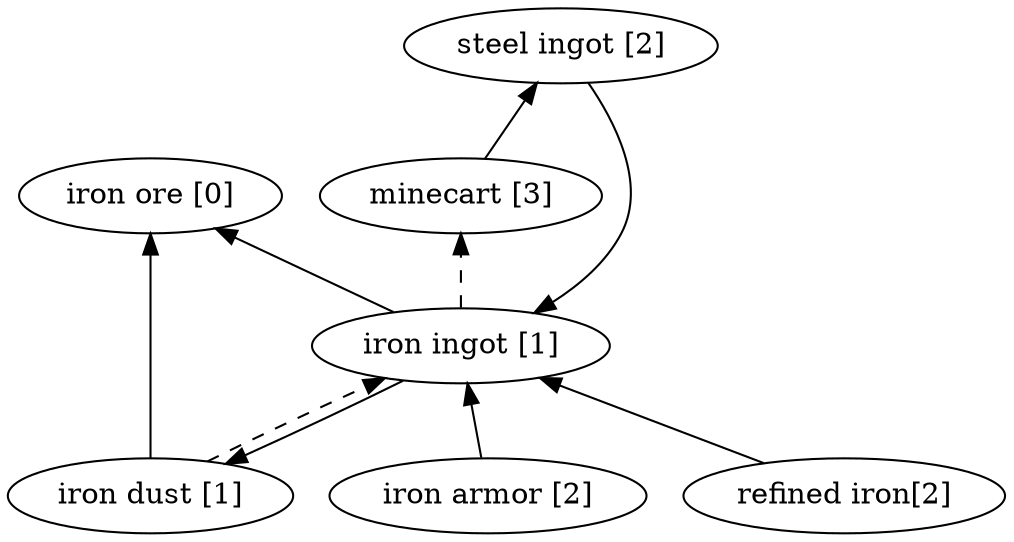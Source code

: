 digraph G {
  rankdir=BT;

  iron_ore[label="iron ore [0]"];
  iron_dust[label="iron dust [1]"];
  iron_ingot[label="iron ingot [1]"];
  iron_armor[label="iron armor [2]"];
  refined_iron[label="refined iron[2]"];
  steel[label="steel ingot [2]"];
  minecart[label="minecart [3]"];


  iron_dust -> iron_ore;
  iron_ingot -> iron_dust;
  iron_ingot -> iron_ore;
  iron_dust -> iron_ingot [style=dashed]; 
  iron_armor -> iron_ingot;
  refined_iron -> iron_ingot;

  minecart -> steel;
  steel -> iron_ingot;
  iron_ingot -> minecart [style=dashed];

  /* iron_dust_2 [style=dashed];
  iron_dust_2 -> iron_ingot;

  iron_ingot_2 [style=dashed];
  iron_ingot_2 -> minecart; */
  
}

